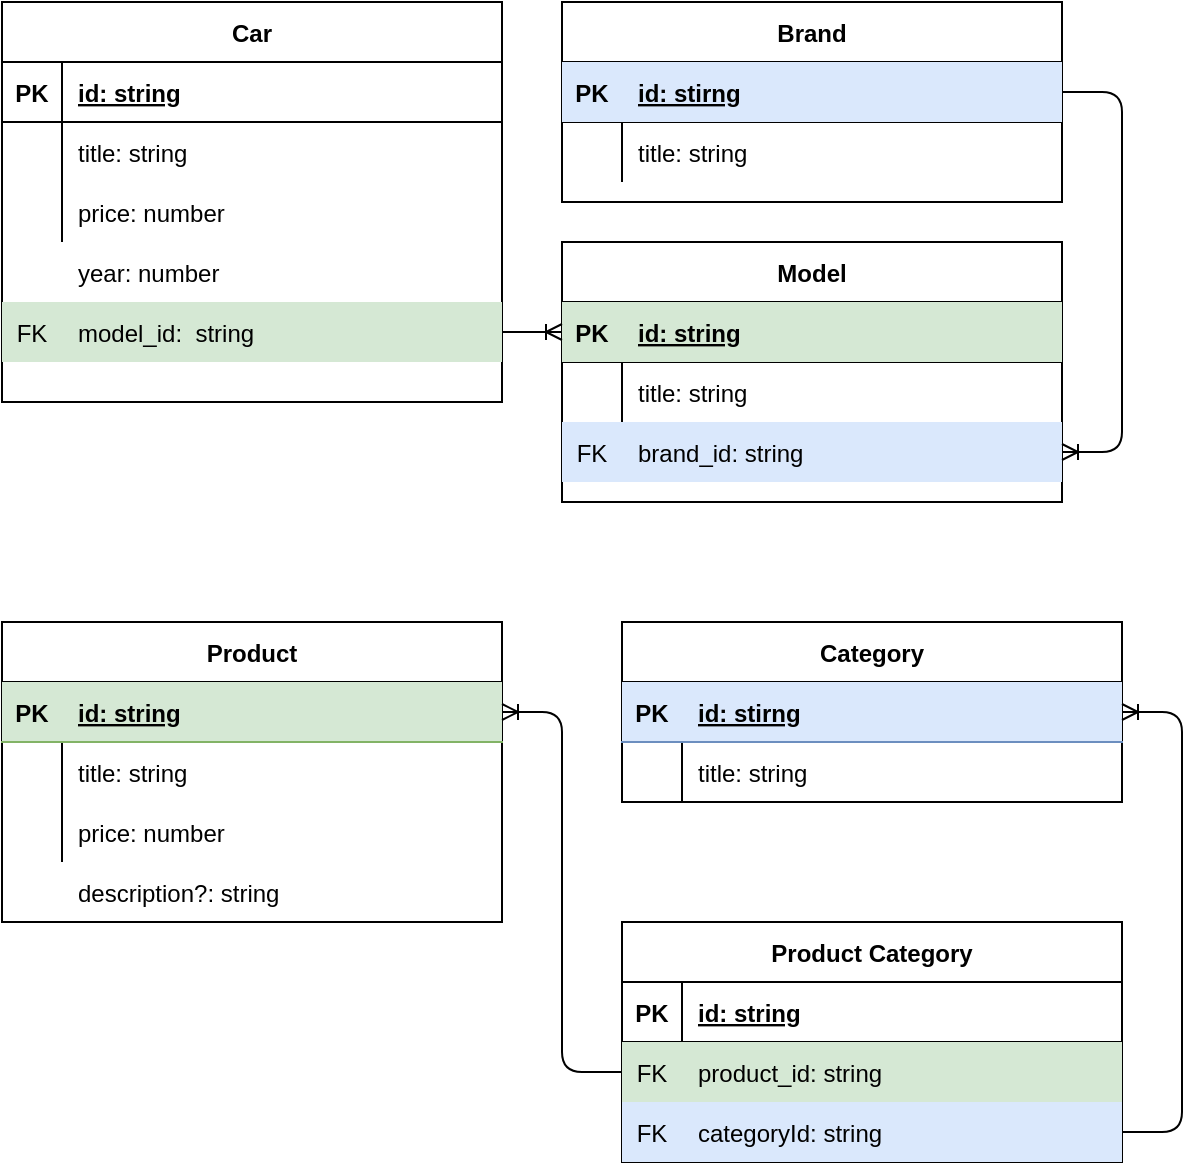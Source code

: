 <mxfile version="15.2.7" type="device"><diagram id="R2lEEEUBdFMjLlhIrx00" name="Page-1"><mxGraphModel dx="813" dy="470" grid="1" gridSize="10" guides="1" tooltips="1" connect="1" arrows="1" fold="1" page="1" pageScale="1" pageWidth="850" pageHeight="1100" math="0" shadow="0" extFonts="Permanent Marker^https://fonts.googleapis.com/css?family=Permanent+Marker"><root><mxCell id="0"/><mxCell id="1" parent="0"/><mxCell id="C-vyLk0tnHw3VtMMgP7b-2" value="Model" style="shape=table;startSize=30;container=1;collapsible=1;childLayout=tableLayout;fixedRows=1;rowLines=0;fontStyle=1;align=center;resizeLast=1;" parent="1" vertex="1"><mxGeometry x="360" y="220" width="250" height="130" as="geometry"/></mxCell><mxCell id="C-vyLk0tnHw3VtMMgP7b-3" value="" style="shape=partialRectangle;collapsible=0;dropTarget=0;pointerEvents=0;fillColor=none;points=[[0,0.5],[1,0.5]];portConstraint=eastwest;top=0;left=0;right=0;bottom=1;" parent="C-vyLk0tnHw3VtMMgP7b-2" vertex="1"><mxGeometry y="30" width="250" height="30" as="geometry"/></mxCell><mxCell id="C-vyLk0tnHw3VtMMgP7b-4" value="PK" style="shape=partialRectangle;overflow=hidden;connectable=0;fillColor=#d5e8d4;top=0;left=0;bottom=0;right=0;fontStyle=1;strokeColor=#82b366;" parent="C-vyLk0tnHw3VtMMgP7b-3" vertex="1"><mxGeometry width="30" height="30" as="geometry"/></mxCell><mxCell id="C-vyLk0tnHw3VtMMgP7b-5" value="id: string" style="shape=partialRectangle;overflow=hidden;connectable=0;fillColor=#d5e8d4;top=0;left=0;bottom=0;right=0;align=left;spacingLeft=6;fontStyle=5;strokeColor=#82b366;" parent="C-vyLk0tnHw3VtMMgP7b-3" vertex="1"><mxGeometry x="30" width="220" height="30" as="geometry"/></mxCell><mxCell id="C-vyLk0tnHw3VtMMgP7b-6" value="" style="shape=partialRectangle;collapsible=0;dropTarget=0;pointerEvents=0;fillColor=none;points=[[0,0.5],[1,0.5]];portConstraint=eastwest;top=0;left=0;right=0;bottom=0;" parent="C-vyLk0tnHw3VtMMgP7b-2" vertex="1"><mxGeometry y="60" width="250" height="30" as="geometry"/></mxCell><mxCell id="C-vyLk0tnHw3VtMMgP7b-7" value="" style="shape=partialRectangle;overflow=hidden;connectable=0;fillColor=none;top=0;left=0;bottom=0;right=0;" parent="C-vyLk0tnHw3VtMMgP7b-6" vertex="1"><mxGeometry width="30" height="30" as="geometry"/></mxCell><mxCell id="C-vyLk0tnHw3VtMMgP7b-8" value="title: string" style="shape=partialRectangle;overflow=hidden;connectable=0;fillColor=none;top=0;left=0;bottom=0;right=0;align=left;spacingLeft=6;" parent="C-vyLk0tnHw3VtMMgP7b-6" vertex="1"><mxGeometry x="30" width="220" height="30" as="geometry"/></mxCell><mxCell id="C-vyLk0tnHw3VtMMgP7b-9" value="" style="shape=partialRectangle;collapsible=0;dropTarget=0;pointerEvents=0;fillColor=none;points=[[0,0.5],[1,0.5]];portConstraint=eastwest;top=0;left=0;right=0;bottom=0;" parent="C-vyLk0tnHw3VtMMgP7b-2" vertex="1"><mxGeometry y="90" width="250" height="30" as="geometry"/></mxCell><mxCell id="C-vyLk0tnHw3VtMMgP7b-10" value="FK" style="shape=partialRectangle;overflow=hidden;connectable=0;fillColor=#dae8fc;top=0;left=0;bottom=0;right=0;strokeColor=#6c8ebf;" parent="C-vyLk0tnHw3VtMMgP7b-9" vertex="1"><mxGeometry width="30" height="30" as="geometry"/></mxCell><mxCell id="C-vyLk0tnHw3VtMMgP7b-11" value="brand_id: string" style="shape=partialRectangle;overflow=hidden;connectable=0;fillColor=#dae8fc;top=0;left=0;bottom=0;right=0;align=left;spacingLeft=6;strokeColor=#6c8ebf;" parent="C-vyLk0tnHw3VtMMgP7b-9" vertex="1"><mxGeometry x="30" width="220" height="30" as="geometry"/></mxCell><mxCell id="C-vyLk0tnHw3VtMMgP7b-13" value="Car" style="shape=table;startSize=30;container=1;collapsible=1;childLayout=tableLayout;fixedRows=1;rowLines=0;fontStyle=1;align=center;resizeLast=1;" parent="1" vertex="1"><mxGeometry x="80" y="100" width="250" height="200" as="geometry"/></mxCell><mxCell id="C-vyLk0tnHw3VtMMgP7b-14" value="" style="shape=partialRectangle;collapsible=0;dropTarget=0;pointerEvents=0;fillColor=none;points=[[0,0.5],[1,0.5]];portConstraint=eastwest;top=0;left=0;right=0;bottom=1;" parent="C-vyLk0tnHw3VtMMgP7b-13" vertex="1"><mxGeometry y="30" width="250" height="30" as="geometry"/></mxCell><mxCell id="C-vyLk0tnHw3VtMMgP7b-15" value="PK" style="shape=partialRectangle;overflow=hidden;connectable=0;fillColor=none;top=0;left=0;bottom=0;right=0;fontStyle=1;" parent="C-vyLk0tnHw3VtMMgP7b-14" vertex="1"><mxGeometry width="30" height="30" as="geometry"/></mxCell><mxCell id="C-vyLk0tnHw3VtMMgP7b-16" value="id: string" style="shape=partialRectangle;overflow=hidden;connectable=0;fillColor=none;top=0;left=0;bottom=0;right=0;align=left;spacingLeft=6;fontStyle=5;" parent="C-vyLk0tnHw3VtMMgP7b-14" vertex="1"><mxGeometry x="30" width="220" height="30" as="geometry"/></mxCell><mxCell id="C-vyLk0tnHw3VtMMgP7b-17" value="" style="shape=partialRectangle;collapsible=0;dropTarget=0;pointerEvents=0;fillColor=none;points=[[0,0.5],[1,0.5]];portConstraint=eastwest;top=0;left=0;right=0;bottom=0;" parent="C-vyLk0tnHw3VtMMgP7b-13" vertex="1"><mxGeometry y="60" width="250" height="30" as="geometry"/></mxCell><mxCell id="C-vyLk0tnHw3VtMMgP7b-18" value="" style="shape=partialRectangle;overflow=hidden;connectable=0;fillColor=none;top=0;left=0;bottom=0;right=0;" parent="C-vyLk0tnHw3VtMMgP7b-17" vertex="1"><mxGeometry width="30" height="30" as="geometry"/></mxCell><mxCell id="C-vyLk0tnHw3VtMMgP7b-19" value="title: string" style="shape=partialRectangle;overflow=hidden;connectable=0;fillColor=none;top=0;left=0;bottom=0;right=0;align=left;spacingLeft=6;" parent="C-vyLk0tnHw3VtMMgP7b-17" vertex="1"><mxGeometry x="30" width="220" height="30" as="geometry"/></mxCell><mxCell id="C-vyLk0tnHw3VtMMgP7b-20" value="" style="shape=partialRectangle;collapsible=0;dropTarget=0;pointerEvents=0;fillColor=none;points=[[0,0.5],[1,0.5]];portConstraint=eastwest;top=0;left=0;right=0;bottom=0;" parent="C-vyLk0tnHw3VtMMgP7b-13" vertex="1"><mxGeometry y="90" width="250" height="30" as="geometry"/></mxCell><mxCell id="C-vyLk0tnHw3VtMMgP7b-21" value="" style="shape=partialRectangle;overflow=hidden;connectable=0;fillColor=none;top=0;left=0;bottom=0;right=0;" parent="C-vyLk0tnHw3VtMMgP7b-20" vertex="1"><mxGeometry width="30" height="30" as="geometry"/></mxCell><mxCell id="C-vyLk0tnHw3VtMMgP7b-22" value="price: number" style="shape=partialRectangle;overflow=hidden;connectable=0;fillColor=none;top=0;left=0;bottom=0;right=0;align=left;spacingLeft=6;" parent="C-vyLk0tnHw3VtMMgP7b-20" vertex="1"><mxGeometry x="30" width="220" height="30" as="geometry"/></mxCell><mxCell id="C-vyLk0tnHw3VtMMgP7b-23" value="Brand" style="shape=table;startSize=30;container=1;collapsible=1;childLayout=tableLayout;fixedRows=1;rowLines=0;fontStyle=1;align=center;resizeLast=1;" parent="1" vertex="1"><mxGeometry x="360" y="100" width="250" height="100" as="geometry"/></mxCell><mxCell id="C-vyLk0tnHw3VtMMgP7b-24" value="" style="shape=partialRectangle;collapsible=0;dropTarget=0;pointerEvents=0;fillColor=none;points=[[0,0.5],[1,0.5]];portConstraint=eastwest;top=0;left=0;right=0;bottom=1;" parent="C-vyLk0tnHw3VtMMgP7b-23" vertex="1"><mxGeometry y="30" width="250" height="30" as="geometry"/></mxCell><mxCell id="C-vyLk0tnHw3VtMMgP7b-25" value="PK" style="shape=partialRectangle;overflow=hidden;connectable=0;fillColor=#dae8fc;top=0;left=0;bottom=0;right=0;fontStyle=1;strokeColor=#6c8ebf;" parent="C-vyLk0tnHw3VtMMgP7b-24" vertex="1"><mxGeometry width="30" height="30" as="geometry"/></mxCell><mxCell id="C-vyLk0tnHw3VtMMgP7b-26" value="id: stirng" style="shape=partialRectangle;overflow=hidden;connectable=0;fillColor=#dae8fc;top=0;left=0;bottom=0;right=0;align=left;spacingLeft=6;fontStyle=5;strokeColor=#6c8ebf;" parent="C-vyLk0tnHw3VtMMgP7b-24" vertex="1"><mxGeometry x="30" width="220" height="30" as="geometry"/></mxCell><mxCell id="C-vyLk0tnHw3VtMMgP7b-27" value="" style="shape=partialRectangle;collapsible=0;dropTarget=0;pointerEvents=0;fillColor=none;points=[[0,0.5],[1,0.5]];portConstraint=eastwest;top=0;left=0;right=0;bottom=0;" parent="C-vyLk0tnHw3VtMMgP7b-23" vertex="1"><mxGeometry y="60" width="250" height="30" as="geometry"/></mxCell><mxCell id="C-vyLk0tnHw3VtMMgP7b-28" value="" style="shape=partialRectangle;overflow=hidden;connectable=0;fillColor=none;top=0;left=0;bottom=0;right=0;" parent="C-vyLk0tnHw3VtMMgP7b-27" vertex="1"><mxGeometry width="30" height="30" as="geometry"/></mxCell><mxCell id="C-vyLk0tnHw3VtMMgP7b-29" value="title: string" style="shape=partialRectangle;overflow=hidden;connectable=0;fillColor=none;top=0;left=0;bottom=0;right=0;align=left;spacingLeft=6;" parent="C-vyLk0tnHw3VtMMgP7b-27" vertex="1"><mxGeometry x="30" width="220" height="30" as="geometry"/></mxCell><mxCell id="URuuOoNage1iiL-rBo7a-1" value="" style="shape=partialRectangle;collapsible=0;dropTarget=0;pointerEvents=0;fillColor=none;points=[[0,0.5],[1,0.5]];portConstraint=eastwest;top=0;left=0;right=0;bottom=0;" parent="1" vertex="1"><mxGeometry x="80" y="220" width="250" height="30" as="geometry"/></mxCell><mxCell id="URuuOoNage1iiL-rBo7a-2" value="" style="shape=partialRectangle;overflow=hidden;connectable=0;fillColor=none;top=0;left=0;bottom=0;right=0;" parent="URuuOoNage1iiL-rBo7a-1" vertex="1"><mxGeometry width="30" height="30" as="geometry"/></mxCell><mxCell id="URuuOoNage1iiL-rBo7a-3" value="year: number" style="shape=partialRectangle;overflow=hidden;connectable=0;fillColor=none;top=0;left=0;bottom=0;right=0;align=left;spacingLeft=6;" parent="URuuOoNage1iiL-rBo7a-1" vertex="1"><mxGeometry x="30" width="220" height="30" as="geometry"/></mxCell><mxCell id="URuuOoNage1iiL-rBo7a-7" value="" style="shape=partialRectangle;collapsible=0;dropTarget=0;pointerEvents=0;fillColor=none;points=[[0,0.5],[1,0.5]];portConstraint=eastwest;top=0;left=0;right=0;bottom=0;" parent="1" vertex="1"><mxGeometry x="80" y="250" width="250" height="30" as="geometry"/></mxCell><mxCell id="URuuOoNage1iiL-rBo7a-8" value="FK" style="shape=partialRectangle;overflow=hidden;connectable=0;fillColor=#d5e8d4;top=0;left=0;bottom=0;right=0;strokeColor=#82b366;" parent="URuuOoNage1iiL-rBo7a-7" vertex="1"><mxGeometry width="30" height="30" as="geometry"/></mxCell><mxCell id="URuuOoNage1iiL-rBo7a-9" value="model_id:  string" style="shape=partialRectangle;overflow=hidden;connectable=0;fillColor=#d5e8d4;top=0;left=0;bottom=0;right=0;align=left;spacingLeft=6;strokeColor=#82b366;" parent="URuuOoNage1iiL-rBo7a-7" vertex="1"><mxGeometry x="30" width="220" height="30" as="geometry"/></mxCell><mxCell id="URuuOoNage1iiL-rBo7a-11" value="" style="edgeStyle=entityRelationEdgeStyle;fontSize=12;html=1;endArrow=ERoneToMany;" parent="1" source="URuuOoNage1iiL-rBo7a-7" target="C-vyLk0tnHw3VtMMgP7b-3" edge="1"><mxGeometry width="100" height="100" relative="1" as="geometry"><mxPoint x="230" y="460" as="sourcePoint"/><mxPoint x="330" y="360" as="targetPoint"/></mxGeometry></mxCell><mxCell id="URuuOoNage1iiL-rBo7a-47" value="Product Category" style="shape=table;startSize=30;container=1;collapsible=1;childLayout=tableLayout;fixedRows=1;rowLines=0;fontStyle=1;align=center;resizeLast=1;fillColor=none;" parent="1" vertex="1"><mxGeometry x="390" y="560" width="250" height="120" as="geometry"/></mxCell><mxCell id="URuuOoNage1iiL-rBo7a-48" value="" style="shape=partialRectangle;collapsible=0;dropTarget=0;pointerEvents=0;fillColor=none;points=[[0,0.5],[1,0.5]];portConstraint=eastwest;top=0;left=0;right=0;bottom=1;" parent="URuuOoNage1iiL-rBo7a-47" vertex="1"><mxGeometry y="30" width="250" height="30" as="geometry"/></mxCell><mxCell id="URuuOoNage1iiL-rBo7a-49" value="PK" style="shape=partialRectangle;overflow=hidden;connectable=0;fillColor=none;top=0;left=0;bottom=0;right=0;fontStyle=1;strokeColor=#82b366;gradientColor=#97d077;" parent="URuuOoNage1iiL-rBo7a-48" vertex="1"><mxGeometry width="30" height="30" as="geometry"/></mxCell><mxCell id="URuuOoNage1iiL-rBo7a-50" value="id: string" style="shape=partialRectangle;overflow=hidden;connectable=0;fillColor=none;top=0;left=0;bottom=0;right=0;align=left;spacingLeft=6;fontStyle=5;strokeColor=#82b366;gradientColor=#97d077;" parent="URuuOoNage1iiL-rBo7a-48" vertex="1"><mxGeometry x="30" width="220" height="30" as="geometry"/></mxCell><mxCell id="URuuOoNage1iiL-rBo7a-57" value="Product" style="shape=table;startSize=30;container=1;collapsible=1;childLayout=tableLayout;fixedRows=1;rowLines=0;fontStyle=1;align=center;resizeLast=1;" parent="1" vertex="1"><mxGeometry x="80" y="410" width="250" height="150" as="geometry"/></mxCell><mxCell id="URuuOoNage1iiL-rBo7a-58" value="" style="shape=partialRectangle;collapsible=0;dropTarget=0;pointerEvents=0;fillColor=#d5e8d4;points=[[0,0.5],[1,0.5]];portConstraint=eastwest;top=0;left=0;right=0;bottom=1;strokeColor=#82b366;" parent="URuuOoNage1iiL-rBo7a-57" vertex="1"><mxGeometry y="30" width="250" height="30" as="geometry"/></mxCell><mxCell id="URuuOoNage1iiL-rBo7a-59" value="PK" style="shape=partialRectangle;overflow=hidden;connectable=0;fillColor=none;top=0;left=0;bottom=0;right=0;fontStyle=1;" parent="URuuOoNage1iiL-rBo7a-58" vertex="1"><mxGeometry width="30" height="30" as="geometry"/></mxCell><mxCell id="URuuOoNage1iiL-rBo7a-60" value="id: string" style="shape=partialRectangle;overflow=hidden;connectable=0;fillColor=none;top=0;left=0;bottom=0;right=0;align=left;spacingLeft=6;fontStyle=5;" parent="URuuOoNage1iiL-rBo7a-58" vertex="1"><mxGeometry x="30" width="220" height="30" as="geometry"/></mxCell><mxCell id="URuuOoNage1iiL-rBo7a-61" value="" style="shape=partialRectangle;collapsible=0;dropTarget=0;pointerEvents=0;fillColor=none;points=[[0,0.5],[1,0.5]];portConstraint=eastwest;top=0;left=0;right=0;bottom=0;" parent="URuuOoNage1iiL-rBo7a-57" vertex="1"><mxGeometry y="60" width="250" height="30" as="geometry"/></mxCell><mxCell id="URuuOoNage1iiL-rBo7a-62" value="" style="shape=partialRectangle;overflow=hidden;connectable=0;fillColor=none;top=0;left=0;bottom=0;right=0;" parent="URuuOoNage1iiL-rBo7a-61" vertex="1"><mxGeometry width="30" height="30" as="geometry"/></mxCell><mxCell id="URuuOoNage1iiL-rBo7a-63" value="title: string" style="shape=partialRectangle;overflow=hidden;connectable=0;fillColor=none;top=0;left=0;bottom=0;right=0;align=left;spacingLeft=6;" parent="URuuOoNage1iiL-rBo7a-61" vertex="1"><mxGeometry x="30" width="220" height="30" as="geometry"/></mxCell><mxCell id="URuuOoNage1iiL-rBo7a-64" value="" style="shape=partialRectangle;collapsible=0;dropTarget=0;pointerEvents=0;fillColor=none;points=[[0,0.5],[1,0.5]];portConstraint=eastwest;top=0;left=0;right=0;bottom=0;" parent="URuuOoNage1iiL-rBo7a-57" vertex="1"><mxGeometry y="90" width="250" height="30" as="geometry"/></mxCell><mxCell id="URuuOoNage1iiL-rBo7a-65" value="" style="shape=partialRectangle;overflow=hidden;connectable=0;fillColor=none;top=0;left=0;bottom=0;right=0;" parent="URuuOoNage1iiL-rBo7a-64" vertex="1"><mxGeometry width="30" height="30" as="geometry"/></mxCell><mxCell id="URuuOoNage1iiL-rBo7a-66" value="price: number" style="shape=partialRectangle;overflow=hidden;connectable=0;fillColor=none;top=0;left=0;bottom=0;right=0;align=left;spacingLeft=6;" parent="URuuOoNage1iiL-rBo7a-64" vertex="1"><mxGeometry x="30" width="220" height="30" as="geometry"/></mxCell><mxCell id="URuuOoNage1iiL-rBo7a-67" value="Category" style="shape=table;startSize=30;container=1;collapsible=1;childLayout=tableLayout;fixedRows=1;rowLines=0;fontStyle=1;align=center;resizeLast=1;" parent="1" vertex="1"><mxGeometry x="390" y="410" width="250" height="90" as="geometry"/></mxCell><mxCell id="URuuOoNage1iiL-rBo7a-68" value="" style="shape=partialRectangle;collapsible=0;dropTarget=0;pointerEvents=0;fillColor=#dae8fc;points=[[0,0.5],[1,0.5]];portConstraint=eastwest;top=0;left=0;right=0;bottom=1;strokeColor=#6c8ebf;" parent="URuuOoNage1iiL-rBo7a-67" vertex="1"><mxGeometry y="30" width="250" height="30" as="geometry"/></mxCell><mxCell id="URuuOoNage1iiL-rBo7a-69" value="PK" style="shape=partialRectangle;overflow=hidden;connectable=0;fillColor=none;top=0;left=0;bottom=0;right=0;fontStyle=1;" parent="URuuOoNage1iiL-rBo7a-68" vertex="1"><mxGeometry width="30" height="30" as="geometry"/></mxCell><mxCell id="URuuOoNage1iiL-rBo7a-70" value="id: stirng" style="shape=partialRectangle;overflow=hidden;connectable=0;fillColor=none;top=0;left=0;bottom=0;right=0;align=left;spacingLeft=6;fontStyle=5;" parent="URuuOoNage1iiL-rBo7a-68" vertex="1"><mxGeometry x="30" width="220" height="30" as="geometry"/></mxCell><mxCell id="URuuOoNage1iiL-rBo7a-71" value="" style="shape=partialRectangle;collapsible=0;dropTarget=0;pointerEvents=0;fillColor=none;points=[[0,0.5],[1,0.5]];portConstraint=eastwest;top=0;left=0;right=0;bottom=0;" parent="URuuOoNage1iiL-rBo7a-67" vertex="1"><mxGeometry y="60" width="250" height="30" as="geometry"/></mxCell><mxCell id="URuuOoNage1iiL-rBo7a-72" value="" style="shape=partialRectangle;overflow=hidden;connectable=0;fillColor=none;top=0;left=0;bottom=0;right=0;" parent="URuuOoNage1iiL-rBo7a-71" vertex="1"><mxGeometry width="30" height="30" as="geometry"/></mxCell><mxCell id="URuuOoNage1iiL-rBo7a-73" value="title: string" style="shape=partialRectangle;overflow=hidden;connectable=0;fillColor=none;top=0;left=0;bottom=0;right=0;align=left;spacingLeft=6;" parent="URuuOoNage1iiL-rBo7a-71" vertex="1"><mxGeometry x="30" width="220" height="30" as="geometry"/></mxCell><mxCell id="URuuOoNage1iiL-rBo7a-74" value="" style="shape=partialRectangle;collapsible=0;dropTarget=0;pointerEvents=0;fillColor=none;points=[[0,0.5],[1,0.5]];portConstraint=eastwest;top=0;left=0;right=0;bottom=0;" parent="1" vertex="1"><mxGeometry x="80" y="530" width="250" height="30" as="geometry"/></mxCell><mxCell id="URuuOoNage1iiL-rBo7a-75" value="" style="shape=partialRectangle;overflow=hidden;connectable=0;fillColor=none;top=0;left=0;bottom=0;right=0;" parent="URuuOoNage1iiL-rBo7a-74" vertex="1"><mxGeometry width="30" height="30" as="geometry"/></mxCell><mxCell id="URuuOoNage1iiL-rBo7a-76" value="description?: string" style="shape=partialRectangle;overflow=hidden;connectable=0;fillColor=none;top=0;left=0;bottom=0;right=0;align=left;spacingLeft=6;" parent="URuuOoNage1iiL-rBo7a-74" vertex="1"><mxGeometry x="30" width="220" height="30" as="geometry"/></mxCell><mxCell id="URuuOoNage1iiL-rBo7a-81" value="" style="edgeStyle=entityRelationEdgeStyle;fontSize=12;html=1;endArrow=ERoneToMany;" parent="1" source="PB_Kj4PtZKoSIK0HbPCm-1" target="URuuOoNage1iiL-rBo7a-58" edge="1"><mxGeometry width="100" height="100" relative="1" as="geometry"><mxPoint x="230" y="770" as="sourcePoint"/><mxPoint x="330" y="575" as="targetPoint"/></mxGeometry></mxCell><mxCell id="URuuOoNage1iiL-rBo7a-85" value="" style="edgeStyle=entityRelationEdgeStyle;fontSize=12;html=1;endArrow=ERoneToMany;" parent="1" source="PB_Kj4PtZKoSIK0HbPCm-4" target="URuuOoNage1iiL-rBo7a-68" edge="1"><mxGeometry width="100" height="100" relative="1" as="geometry"><mxPoint x="720" y="540" as="sourcePoint"/><mxPoint x="640" y="515" as="targetPoint"/></mxGeometry></mxCell><mxCell id="URuuOoNage1iiL-rBo7a-86" value="" style="edgeStyle=entityRelationEdgeStyle;fontSize=12;html=1;endArrow=ERoneToMany;" parent="1" source="C-vyLk0tnHw3VtMMgP7b-24" target="C-vyLk0tnHw3VtMMgP7b-9" edge="1"><mxGeometry width="100" height="100" relative="1" as="geometry"><mxPoint x="650" y="615" as="sourcePoint"/><mxPoint x="650" y="520" as="targetPoint"/></mxGeometry></mxCell><mxCell id="PB_Kj4PtZKoSIK0HbPCm-1" value="" style="shape=partialRectangle;collapsible=0;dropTarget=0;pointerEvents=0;fillColor=#d5e8d4;points=[[0,0.5],[1,0.5]];portConstraint=eastwest;top=0;left=0;right=0;bottom=0;strokeColor=#82b366;" vertex="1" parent="1"><mxGeometry x="390" y="620" width="250" height="30" as="geometry"/></mxCell><mxCell id="PB_Kj4PtZKoSIK0HbPCm-2" value="FK" style="shape=partialRectangle;overflow=hidden;connectable=0;fillColor=none;top=0;left=0;bottom=0;right=0;" vertex="1" parent="PB_Kj4PtZKoSIK0HbPCm-1"><mxGeometry width="30" height="30" as="geometry"/></mxCell><mxCell id="PB_Kj4PtZKoSIK0HbPCm-3" value="product_id: string" style="shape=partialRectangle;overflow=hidden;connectable=0;fillColor=none;top=0;left=0;bottom=0;right=0;align=left;spacingLeft=6;" vertex="1" parent="PB_Kj4PtZKoSIK0HbPCm-1"><mxGeometry x="30" width="220" height="30" as="geometry"/></mxCell><mxCell id="PB_Kj4PtZKoSIK0HbPCm-4" value="" style="shape=partialRectangle;collapsible=0;dropTarget=0;pointerEvents=0;fillColor=#dae8fc;points=[[0,0.5],[1,0.5]];portConstraint=eastwest;top=0;left=0;right=0;bottom=0;strokeColor=#6c8ebf;" vertex="1" parent="1"><mxGeometry x="390" y="650" width="250" height="30" as="geometry"/></mxCell><mxCell id="PB_Kj4PtZKoSIK0HbPCm-5" value="FK" style="shape=partialRectangle;overflow=hidden;connectable=0;fillColor=none;top=0;left=0;bottom=0;right=0;" vertex="1" parent="PB_Kj4PtZKoSIK0HbPCm-4"><mxGeometry width="30" height="30" as="geometry"/></mxCell><mxCell id="PB_Kj4PtZKoSIK0HbPCm-6" value="categoryId: string" style="shape=partialRectangle;overflow=hidden;connectable=0;fillColor=none;top=0;left=0;bottom=0;right=0;align=left;spacingLeft=6;" vertex="1" parent="PB_Kj4PtZKoSIK0HbPCm-4"><mxGeometry x="30" width="220" height="30" as="geometry"/></mxCell></root></mxGraphModel></diagram></mxfile>
